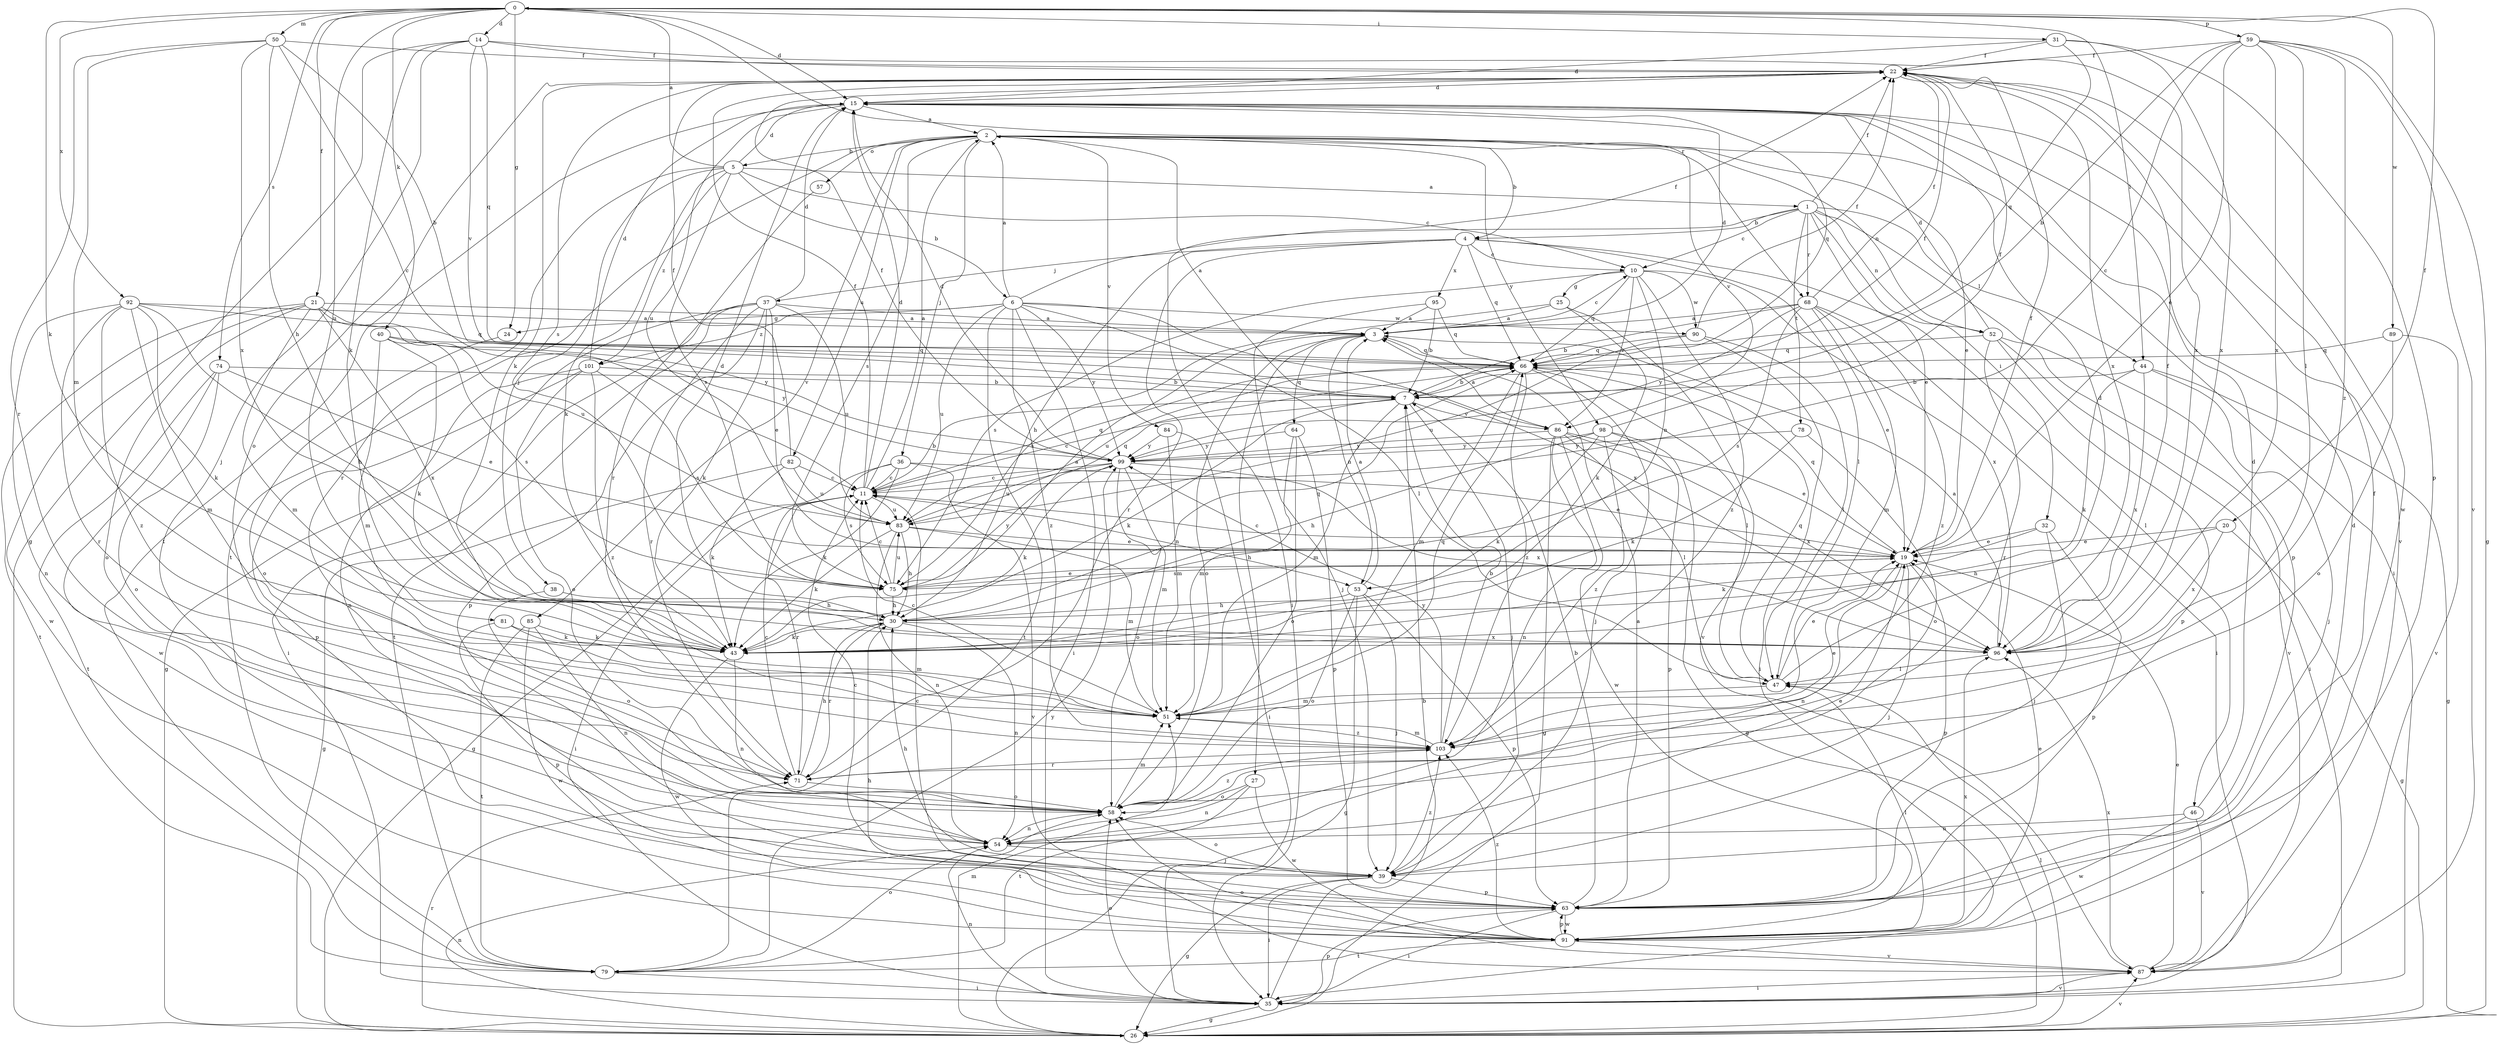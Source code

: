 strict digraph  {
0;
1;
2;
3;
4;
5;
6;
7;
10;
11;
14;
15;
19;
20;
21;
22;
24;
25;
26;
27;
30;
31;
32;
35;
36;
37;
38;
39;
40;
43;
44;
46;
47;
50;
51;
52;
53;
54;
57;
58;
59;
63;
64;
66;
68;
71;
74;
75;
78;
79;
81;
82;
83;
84;
85;
86;
87;
89;
90;
91;
92;
95;
96;
98;
99;
101;
103;
0 -> 14  [label=d];
0 -> 15  [label=d];
0 -> 20  [label=f];
0 -> 21  [label=f];
0 -> 24  [label=g];
0 -> 31  [label=i];
0 -> 40  [label=k];
0 -> 43  [label=k];
0 -> 44  [label=l];
0 -> 50  [label=m];
0 -> 59  [label=p];
0 -> 68  [label=r];
0 -> 74  [label=s];
0 -> 81  [label=u];
0 -> 89  [label=w];
0 -> 92  [label=x];
1 -> 4  [label=b];
1 -> 10  [label=c];
1 -> 19  [label=e];
1 -> 22  [label=f];
1 -> 32  [label=i];
1 -> 35  [label=i];
1 -> 44  [label=l];
1 -> 52  [label=n];
1 -> 63  [label=p];
1 -> 68  [label=r];
1 -> 78  [label=t];
2 -> 4  [label=b];
2 -> 5  [label=b];
2 -> 19  [label=e];
2 -> 35  [label=i];
2 -> 36  [label=j];
2 -> 52  [label=n];
2 -> 57  [label=o];
2 -> 75  [label=s];
2 -> 79  [label=t];
2 -> 82  [label=u];
2 -> 84  [label=v];
2 -> 85  [label=v];
2 -> 86  [label=v];
2 -> 98  [label=y];
3 -> 10  [label=c];
3 -> 15  [label=d];
3 -> 27  [label=h];
3 -> 53  [label=n];
3 -> 58  [label=o];
3 -> 64  [label=q];
3 -> 66  [label=q];
4 -> 10  [label=c];
4 -> 30  [label=h];
4 -> 37  [label=j];
4 -> 46  [label=l];
4 -> 47  [label=l];
4 -> 66  [label=q];
4 -> 71  [label=r];
4 -> 95  [label=x];
5 -> 0  [label=a];
5 -> 1  [label=a];
5 -> 6  [label=b];
5 -> 10  [label=c];
5 -> 15  [label=d];
5 -> 38  [label=j];
5 -> 43  [label=k];
5 -> 71  [label=r];
5 -> 75  [label=s];
5 -> 101  [label=z];
6 -> 2  [label=a];
6 -> 22  [label=f];
6 -> 24  [label=g];
6 -> 35  [label=i];
6 -> 47  [label=l];
6 -> 79  [label=t];
6 -> 83  [label=u];
6 -> 90  [label=w];
6 -> 96  [label=x];
6 -> 99  [label=y];
6 -> 101  [label=z];
6 -> 103  [label=z];
7 -> 2  [label=a];
7 -> 11  [label=c];
7 -> 22  [label=f];
7 -> 39  [label=j];
7 -> 43  [label=k];
7 -> 51  [label=m];
7 -> 86  [label=v];
10 -> 25  [label=g];
10 -> 53  [label=n];
10 -> 66  [label=q];
10 -> 75  [label=s];
10 -> 86  [label=v];
10 -> 90  [label=w];
10 -> 96  [label=x];
10 -> 103  [label=z];
11 -> 2  [label=a];
11 -> 7  [label=b];
11 -> 15  [label=d];
11 -> 22  [label=f];
11 -> 35  [label=i];
11 -> 53  [label=n];
11 -> 66  [label=q];
11 -> 71  [label=r];
11 -> 83  [label=u];
14 -> 22  [label=f];
14 -> 26  [label=g];
14 -> 39  [label=j];
14 -> 43  [label=k];
14 -> 66  [label=q];
14 -> 86  [label=v];
14 -> 96  [label=x];
15 -> 2  [label=a];
15 -> 66  [label=q];
15 -> 79  [label=t];
15 -> 83  [label=u];
15 -> 87  [label=v];
19 -> 11  [label=c];
19 -> 22  [label=f];
19 -> 39  [label=j];
19 -> 54  [label=n];
19 -> 63  [label=p];
19 -> 66  [label=q];
19 -> 75  [label=s];
20 -> 19  [label=e];
20 -> 26  [label=g];
20 -> 30  [label=h];
20 -> 96  [label=x];
21 -> 3  [label=a];
21 -> 51  [label=m];
21 -> 58  [label=o];
21 -> 66  [label=q];
21 -> 79  [label=t];
21 -> 91  [label=w];
21 -> 96  [label=x];
21 -> 99  [label=y];
22 -> 15  [label=d];
22 -> 43  [label=k];
22 -> 58  [label=o];
22 -> 75  [label=s];
22 -> 91  [label=w];
22 -> 96  [label=x];
24 -> 58  [label=o];
25 -> 3  [label=a];
25 -> 43  [label=k];
25 -> 75  [label=s];
25 -> 87  [label=v];
26 -> 47  [label=l];
26 -> 51  [label=m];
26 -> 54  [label=n];
26 -> 71  [label=r];
26 -> 87  [label=v];
27 -> 54  [label=n];
27 -> 58  [label=o];
27 -> 79  [label=t];
27 -> 91  [label=w];
30 -> 15  [label=d];
30 -> 43  [label=k];
30 -> 54  [label=n];
30 -> 66  [label=q];
30 -> 71  [label=r];
30 -> 96  [label=x];
31 -> 15  [label=d];
31 -> 22  [label=f];
31 -> 63  [label=p];
31 -> 66  [label=q];
31 -> 96  [label=x];
32 -> 19  [label=e];
32 -> 39  [label=j];
32 -> 43  [label=k];
32 -> 63  [label=p];
35 -> 7  [label=b];
35 -> 26  [label=g];
35 -> 54  [label=n];
35 -> 58  [label=o];
35 -> 63  [label=p];
35 -> 87  [label=v];
36 -> 11  [label=c];
36 -> 19  [label=e];
36 -> 26  [label=g];
36 -> 43  [label=k];
36 -> 75  [label=s];
36 -> 87  [label=v];
37 -> 3  [label=a];
37 -> 15  [label=d];
37 -> 19  [label=e];
37 -> 26  [label=g];
37 -> 35  [label=i];
37 -> 43  [label=k];
37 -> 63  [label=p];
37 -> 71  [label=r];
37 -> 79  [label=t];
37 -> 83  [label=u];
38 -> 30  [label=h];
38 -> 58  [label=o];
39 -> 11  [label=c];
39 -> 26  [label=g];
39 -> 30  [label=h];
39 -> 35  [label=i];
39 -> 58  [label=o];
39 -> 63  [label=p];
39 -> 103  [label=z];
40 -> 43  [label=k];
40 -> 51  [label=m];
40 -> 66  [label=q];
40 -> 75  [label=s];
40 -> 99  [label=y];
43 -> 54  [label=n];
43 -> 91  [label=w];
44 -> 7  [label=b];
44 -> 26  [label=g];
44 -> 39  [label=j];
44 -> 43  [label=k];
44 -> 96  [label=x];
46 -> 15  [label=d];
46 -> 54  [label=n];
46 -> 87  [label=v];
46 -> 91  [label=w];
47 -> 15  [label=d];
47 -> 19  [label=e];
47 -> 51  [label=m];
47 -> 66  [label=q];
50 -> 7  [label=b];
50 -> 11  [label=c];
50 -> 22  [label=f];
50 -> 30  [label=h];
50 -> 51  [label=m];
50 -> 71  [label=r];
50 -> 96  [label=x];
51 -> 11  [label=c];
51 -> 66  [label=q];
51 -> 103  [label=z];
52 -> 15  [label=d];
52 -> 35  [label=i];
52 -> 63  [label=p];
52 -> 66  [label=q];
52 -> 71  [label=r];
52 -> 87  [label=v];
53 -> 3  [label=a];
53 -> 26  [label=g];
53 -> 30  [label=h];
53 -> 39  [label=j];
53 -> 58  [label=o];
53 -> 63  [label=p];
54 -> 19  [label=e];
54 -> 39  [label=j];
57 -> 71  [label=r];
58 -> 51  [label=m];
58 -> 54  [label=n];
58 -> 103  [label=z];
59 -> 7  [label=b];
59 -> 11  [label=c];
59 -> 19  [label=e];
59 -> 22  [label=f];
59 -> 26  [label=g];
59 -> 47  [label=l];
59 -> 87  [label=v];
59 -> 96  [label=x];
59 -> 103  [label=z];
63 -> 3  [label=a];
63 -> 7  [label=b];
63 -> 11  [label=c];
63 -> 22  [label=f];
63 -> 35  [label=i];
63 -> 91  [label=w];
64 -> 51  [label=m];
64 -> 58  [label=o];
64 -> 63  [label=p];
64 -> 99  [label=y];
66 -> 7  [label=b];
66 -> 39  [label=j];
66 -> 47  [label=l];
66 -> 51  [label=m];
66 -> 83  [label=u];
66 -> 103  [label=z];
68 -> 3  [label=a];
68 -> 7  [label=b];
68 -> 19  [label=e];
68 -> 22  [label=f];
68 -> 35  [label=i];
68 -> 51  [label=m];
68 -> 75  [label=s];
68 -> 99  [label=y];
68 -> 103  [label=z];
71 -> 11  [label=c];
71 -> 30  [label=h];
71 -> 58  [label=o];
74 -> 7  [label=b];
74 -> 19  [label=e];
74 -> 58  [label=o];
74 -> 79  [label=t];
74 -> 91  [label=w];
75 -> 3  [label=a];
75 -> 11  [label=c];
75 -> 19  [label=e];
75 -> 30  [label=h];
75 -> 83  [label=u];
75 -> 99  [label=y];
78 -> 43  [label=k];
78 -> 58  [label=o];
78 -> 99  [label=y];
79 -> 35  [label=i];
79 -> 58  [label=o];
79 -> 99  [label=y];
81 -> 43  [label=k];
81 -> 51  [label=m];
81 -> 63  [label=p];
82 -> 11  [label=c];
82 -> 22  [label=f];
82 -> 26  [label=g];
82 -> 43  [label=k];
82 -> 83  [label=u];
83 -> 19  [label=e];
83 -> 30  [label=h];
83 -> 43  [label=k];
83 -> 51  [label=m];
83 -> 54  [label=n];
83 -> 66  [label=q];
84 -> 35  [label=i];
84 -> 51  [label=m];
84 -> 99  [label=y];
85 -> 43  [label=k];
85 -> 54  [label=n];
85 -> 79  [label=t];
85 -> 91  [label=w];
86 -> 3  [label=a];
86 -> 19  [label=e];
86 -> 26  [label=g];
86 -> 47  [label=l];
86 -> 54  [label=n];
86 -> 91  [label=w];
86 -> 96  [label=x];
86 -> 99  [label=y];
87 -> 19  [label=e];
87 -> 35  [label=i];
87 -> 58  [label=o];
87 -> 96  [label=x];
89 -> 58  [label=o];
89 -> 66  [label=q];
89 -> 87  [label=v];
90 -> 22  [label=f];
90 -> 35  [label=i];
90 -> 47  [label=l];
90 -> 66  [label=q];
90 -> 83  [label=u];
91 -> 15  [label=d];
91 -> 19  [label=e];
91 -> 30  [label=h];
91 -> 47  [label=l];
91 -> 63  [label=p];
91 -> 79  [label=t];
91 -> 87  [label=v];
91 -> 96  [label=x];
91 -> 103  [label=z];
92 -> 3  [label=a];
92 -> 30  [label=h];
92 -> 43  [label=k];
92 -> 51  [label=m];
92 -> 54  [label=n];
92 -> 71  [label=r];
92 -> 83  [label=u];
92 -> 103  [label=z];
95 -> 3  [label=a];
95 -> 7  [label=b];
95 -> 39  [label=j];
95 -> 66  [label=q];
96 -> 3  [label=a];
96 -> 22  [label=f];
96 -> 47  [label=l];
98 -> 22  [label=f];
98 -> 26  [label=g];
98 -> 30  [label=h];
98 -> 43  [label=k];
98 -> 63  [label=p];
98 -> 99  [label=y];
98 -> 103  [label=z];
99 -> 11  [label=c];
99 -> 15  [label=d];
99 -> 22  [label=f];
99 -> 43  [label=k];
99 -> 51  [label=m];
99 -> 58  [label=o];
99 -> 83  [label=u];
99 -> 96  [label=x];
101 -> 7  [label=b];
101 -> 15  [label=d];
101 -> 54  [label=n];
101 -> 58  [label=o];
101 -> 63  [label=p];
101 -> 75  [label=s];
101 -> 103  [label=z];
103 -> 7  [label=b];
103 -> 19  [label=e];
103 -> 51  [label=m];
103 -> 71  [label=r];
103 -> 99  [label=y];
}
